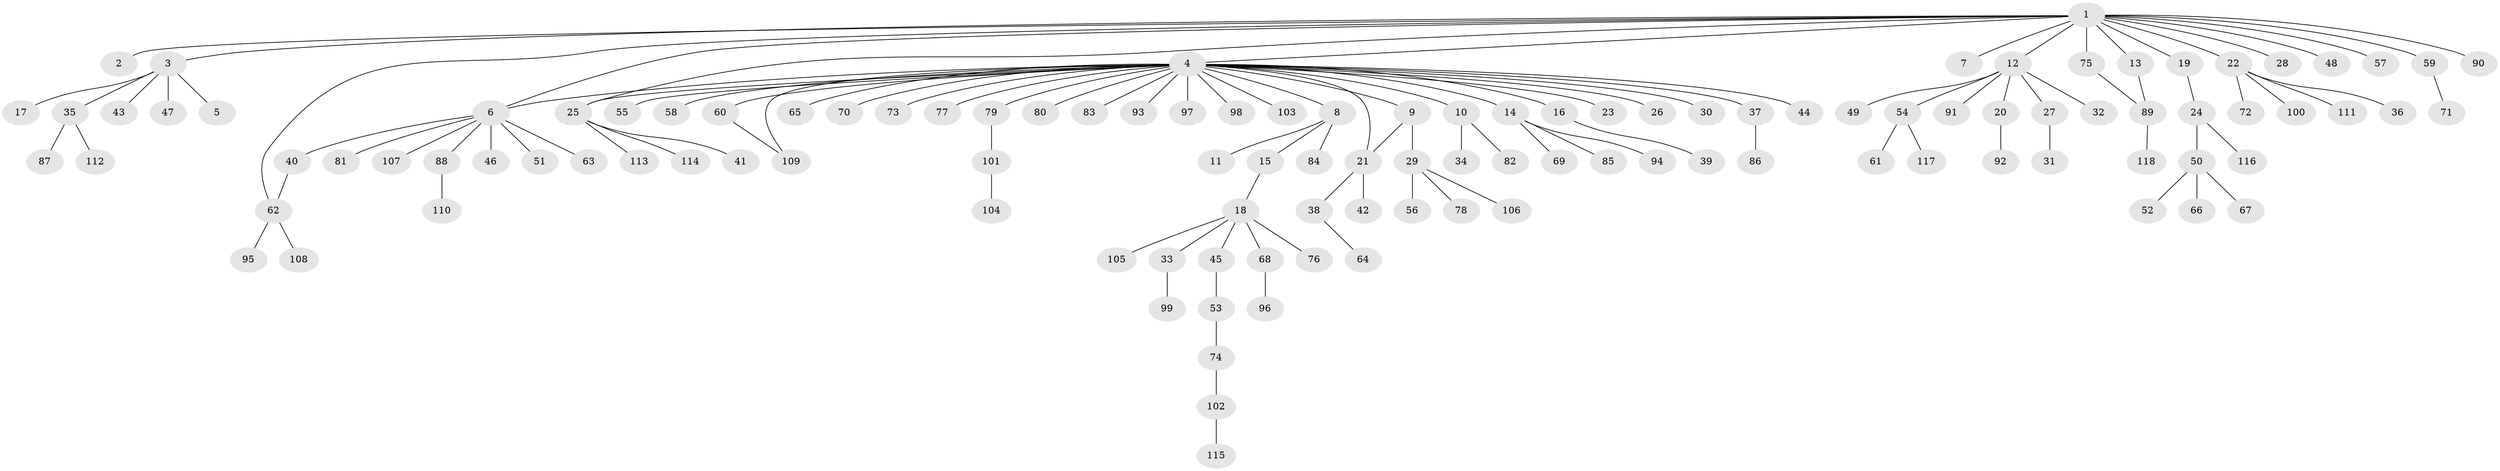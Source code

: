 // Generated by graph-tools (version 1.1) at 2025/35/03/09/25 02:35:25]
// undirected, 118 vertices, 123 edges
graph export_dot {
graph [start="1"]
  node [color=gray90,style=filled];
  1;
  2;
  3;
  4;
  5;
  6;
  7;
  8;
  9;
  10;
  11;
  12;
  13;
  14;
  15;
  16;
  17;
  18;
  19;
  20;
  21;
  22;
  23;
  24;
  25;
  26;
  27;
  28;
  29;
  30;
  31;
  32;
  33;
  34;
  35;
  36;
  37;
  38;
  39;
  40;
  41;
  42;
  43;
  44;
  45;
  46;
  47;
  48;
  49;
  50;
  51;
  52;
  53;
  54;
  55;
  56;
  57;
  58;
  59;
  60;
  61;
  62;
  63;
  64;
  65;
  66;
  67;
  68;
  69;
  70;
  71;
  72;
  73;
  74;
  75;
  76;
  77;
  78;
  79;
  80;
  81;
  82;
  83;
  84;
  85;
  86;
  87;
  88;
  89;
  90;
  91;
  92;
  93;
  94;
  95;
  96;
  97;
  98;
  99;
  100;
  101;
  102;
  103;
  104;
  105;
  106;
  107;
  108;
  109;
  110;
  111;
  112;
  113;
  114;
  115;
  116;
  117;
  118;
  1 -- 2;
  1 -- 3;
  1 -- 4;
  1 -- 6;
  1 -- 7;
  1 -- 12;
  1 -- 13;
  1 -- 19;
  1 -- 22;
  1 -- 25;
  1 -- 28;
  1 -- 48;
  1 -- 57;
  1 -- 59;
  1 -- 62;
  1 -- 75;
  1 -- 90;
  3 -- 5;
  3 -- 17;
  3 -- 35;
  3 -- 43;
  3 -- 47;
  4 -- 6;
  4 -- 8;
  4 -- 9;
  4 -- 10;
  4 -- 14;
  4 -- 16;
  4 -- 21;
  4 -- 23;
  4 -- 25;
  4 -- 26;
  4 -- 30;
  4 -- 37;
  4 -- 44;
  4 -- 55;
  4 -- 58;
  4 -- 60;
  4 -- 65;
  4 -- 70;
  4 -- 73;
  4 -- 77;
  4 -- 79;
  4 -- 80;
  4 -- 83;
  4 -- 93;
  4 -- 97;
  4 -- 98;
  4 -- 103;
  4 -- 109;
  6 -- 40;
  6 -- 46;
  6 -- 51;
  6 -- 63;
  6 -- 81;
  6 -- 88;
  6 -- 107;
  8 -- 11;
  8 -- 15;
  8 -- 84;
  9 -- 21;
  9 -- 29;
  10 -- 34;
  10 -- 82;
  12 -- 20;
  12 -- 27;
  12 -- 32;
  12 -- 49;
  12 -- 54;
  12 -- 91;
  13 -- 89;
  14 -- 69;
  14 -- 85;
  14 -- 94;
  15 -- 18;
  16 -- 39;
  18 -- 33;
  18 -- 45;
  18 -- 68;
  18 -- 76;
  18 -- 105;
  19 -- 24;
  20 -- 92;
  21 -- 38;
  21 -- 42;
  22 -- 36;
  22 -- 72;
  22 -- 100;
  22 -- 111;
  24 -- 50;
  24 -- 116;
  25 -- 41;
  25 -- 113;
  25 -- 114;
  27 -- 31;
  29 -- 56;
  29 -- 78;
  29 -- 106;
  33 -- 99;
  35 -- 87;
  35 -- 112;
  37 -- 86;
  38 -- 64;
  40 -- 62;
  45 -- 53;
  50 -- 52;
  50 -- 66;
  50 -- 67;
  53 -- 74;
  54 -- 61;
  54 -- 117;
  59 -- 71;
  60 -- 109;
  62 -- 95;
  62 -- 108;
  68 -- 96;
  74 -- 102;
  75 -- 89;
  79 -- 101;
  88 -- 110;
  89 -- 118;
  101 -- 104;
  102 -- 115;
}
